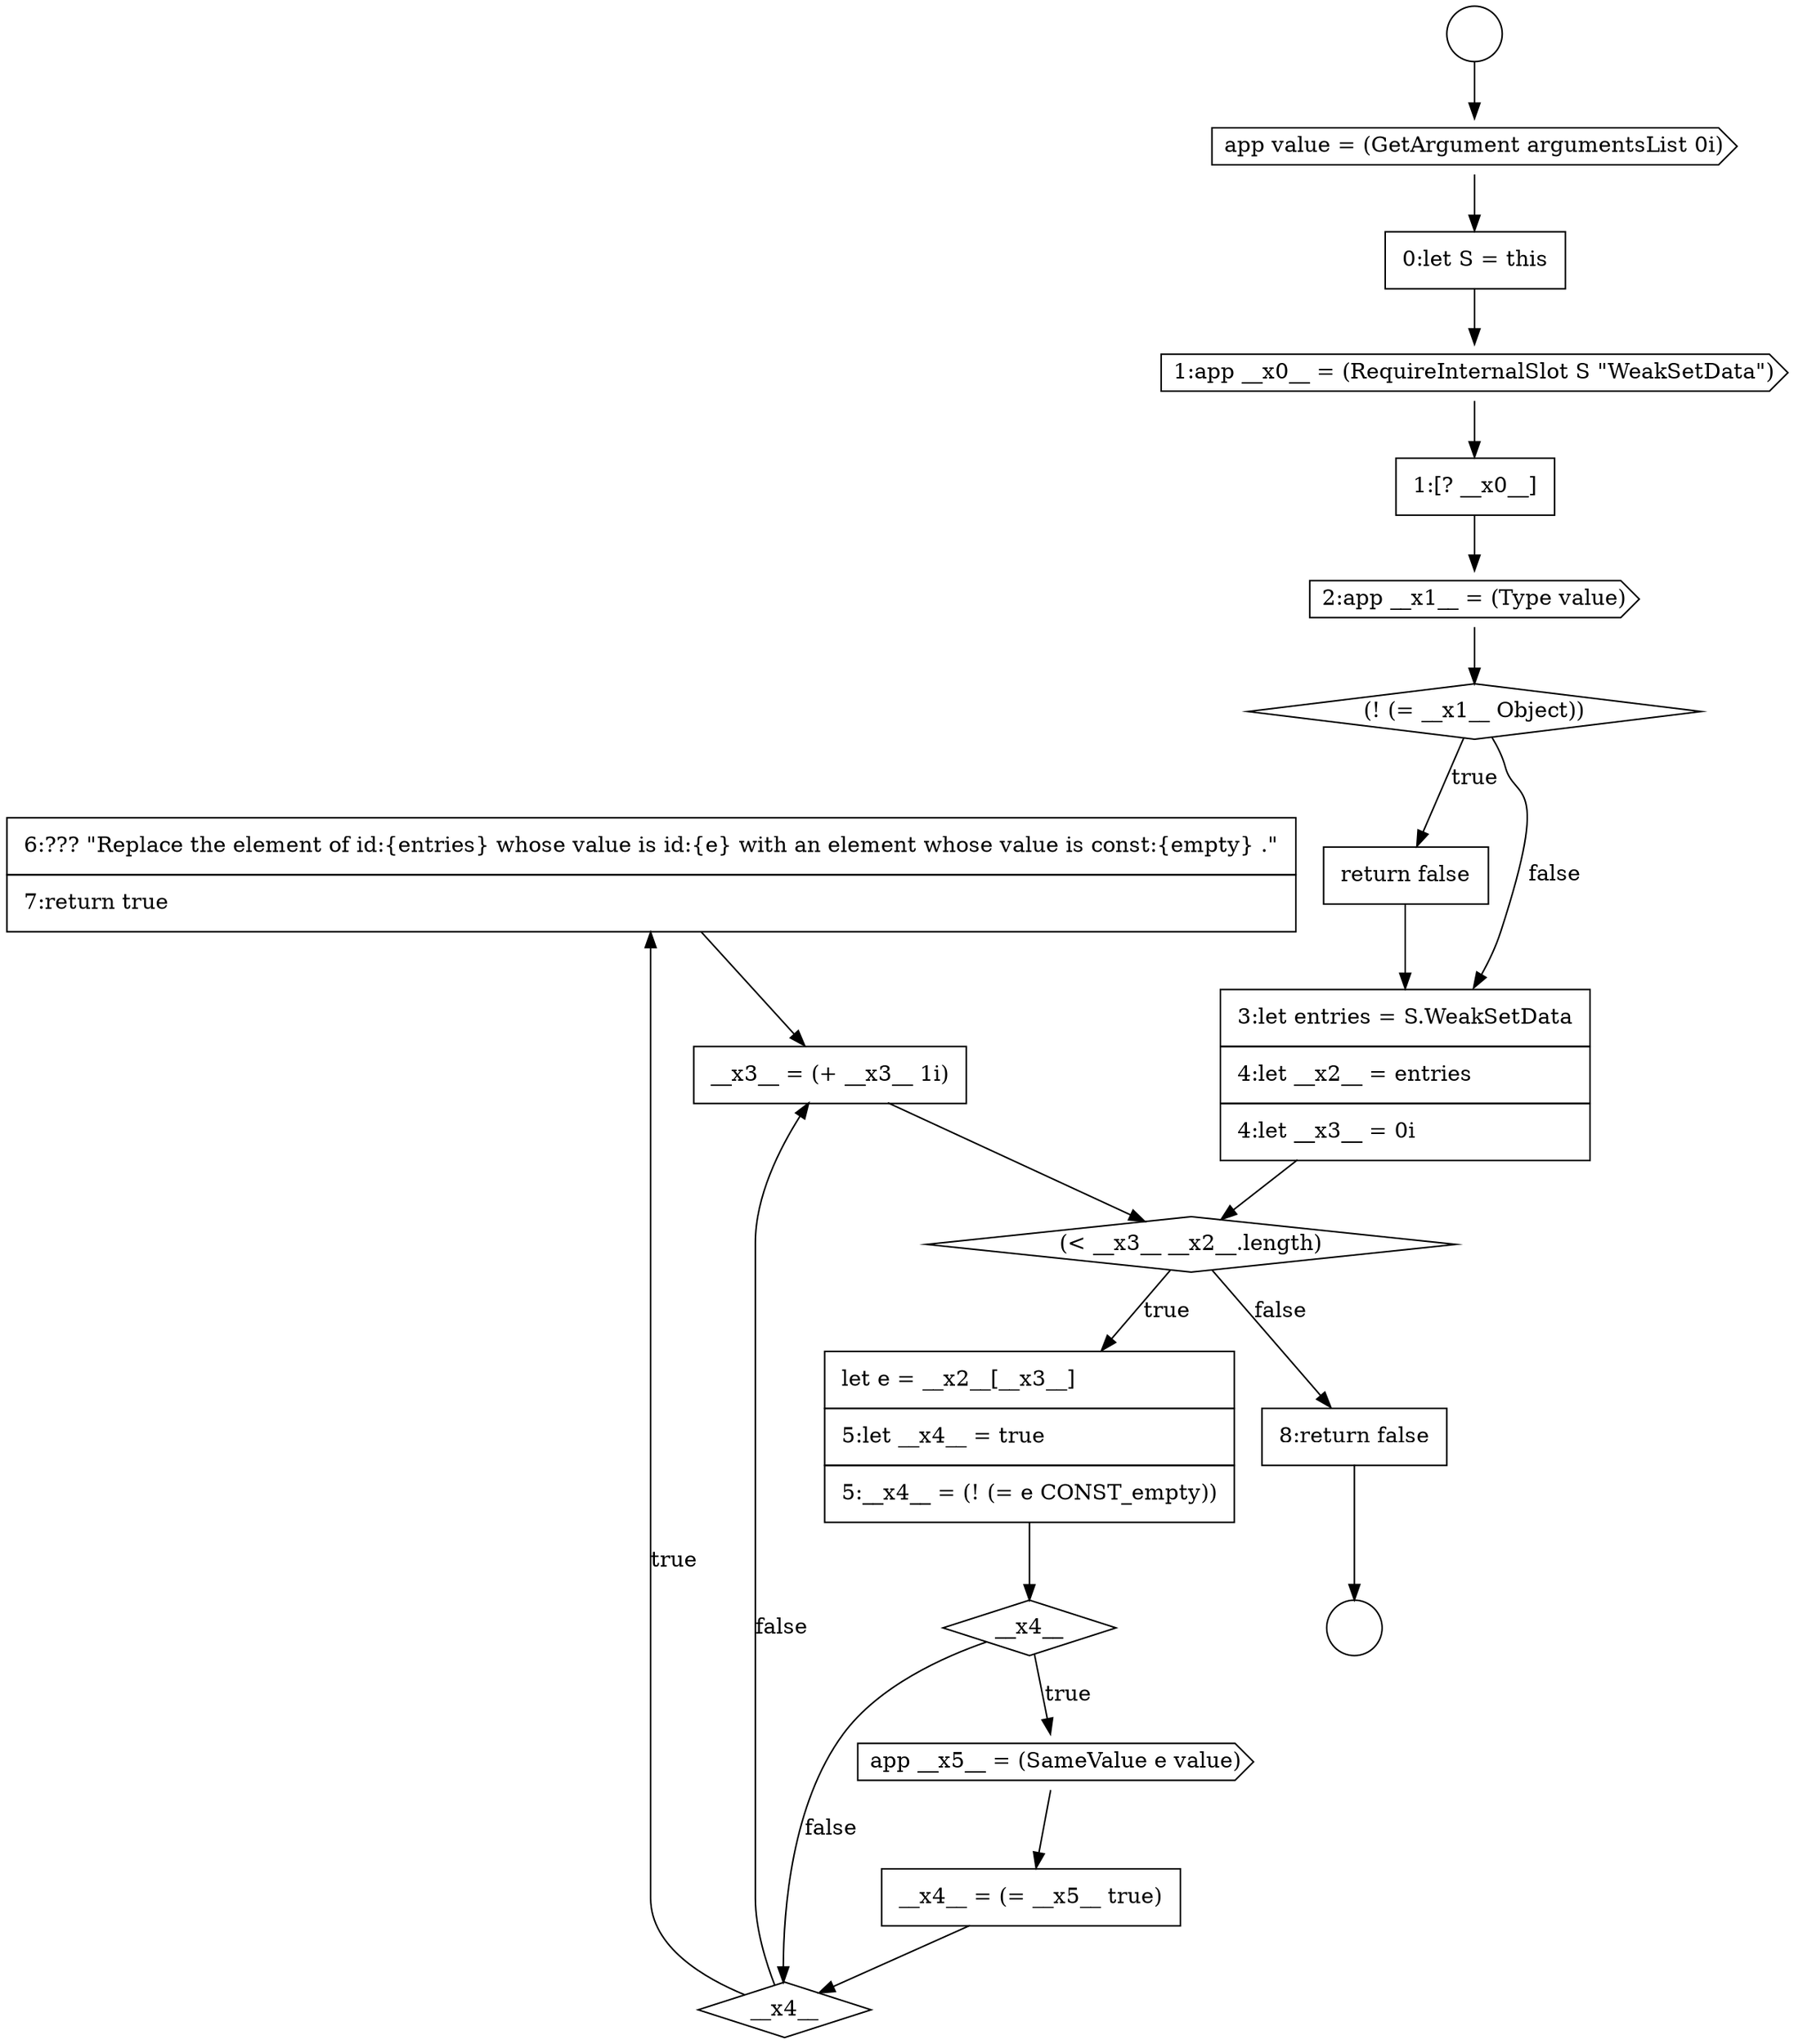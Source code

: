 digraph {
  node17243 [shape=none, margin=0, label=<<font color="black">
    <table border="0" cellborder="1" cellspacing="0" cellpadding="10">
      <tr><td align="left">6:??? &quot;Replace the element of id:{entries} whose value is id:{e} with an element whose value is const:{empty} .&quot;</td></tr>
      <tr><td align="left">7:return true</td></tr>
    </table>
  </font>> color="black" fillcolor="white" style=filled]
  node17234 [shape=diamond, label=<<font color="black">(! (= __x1__ Object))</font>> color="black" fillcolor="white" style=filled]
  node17238 [shape=none, margin=0, label=<<font color="black">
    <table border="0" cellborder="1" cellspacing="0" cellpadding="10">
      <tr><td align="left">let e = __x2__[__x3__]</td></tr>
      <tr><td align="left">5:let __x4__ = true</td></tr>
      <tr><td align="left">5:__x4__ = (! (= e CONST_empty))</td></tr>
    </table>
  </font>> color="black" fillcolor="white" style=filled]
  node17242 [shape=diamond, label=<<font color="black">__x4__</font>> color="black" fillcolor="white" style=filled]
  node17245 [shape=none, margin=0, label=<<font color="black">
    <table border="0" cellborder="1" cellspacing="0" cellpadding="10">
      <tr><td align="left">8:return false</td></tr>
    </table>
  </font>> color="black" fillcolor="white" style=filled]
  node17232 [shape=none, margin=0, label=<<font color="black">
    <table border="0" cellborder="1" cellspacing="0" cellpadding="10">
      <tr><td align="left">1:[? __x0__]</td></tr>
    </table>
  </font>> color="black" fillcolor="white" style=filled]
  node17239 [shape=diamond, label=<<font color="black">__x4__</font>> color="black" fillcolor="white" style=filled]
  node17235 [shape=none, margin=0, label=<<font color="black">
    <table border="0" cellborder="1" cellspacing="0" cellpadding="10">
      <tr><td align="left">return false</td></tr>
    </table>
  </font>> color="black" fillcolor="white" style=filled]
  node17236 [shape=none, margin=0, label=<<font color="black">
    <table border="0" cellborder="1" cellspacing="0" cellpadding="10">
      <tr><td align="left">3:let entries = S.WeakSetData</td></tr>
      <tr><td align="left">4:let __x2__ = entries</td></tr>
      <tr><td align="left">4:let __x3__ = 0i</td></tr>
    </table>
  </font>> color="black" fillcolor="white" style=filled]
  node17244 [shape=none, margin=0, label=<<font color="black">
    <table border="0" cellborder="1" cellspacing="0" cellpadding="10">
      <tr><td align="left">__x3__ = (+ __x3__ 1i)</td></tr>
    </table>
  </font>> color="black" fillcolor="white" style=filled]
  node17240 [shape=cds, label=<<font color="black">app __x5__ = (SameValue e value)</font>> color="black" fillcolor="white" style=filled]
  node17237 [shape=diamond, label=<<font color="black">(&lt; __x3__ __x2__.length)</font>> color="black" fillcolor="white" style=filled]
  node17233 [shape=cds, label=<<font color="black">2:app __x1__ = (Type value)</font>> color="black" fillcolor="white" style=filled]
  node17229 [shape=cds, label=<<font color="black">app value = (GetArgument argumentsList 0i)</font>> color="black" fillcolor="white" style=filled]
  node17228 [shape=circle label=" " color="black" fillcolor="white" style=filled]
  node17231 [shape=cds, label=<<font color="black">1:app __x0__ = (RequireInternalSlot S &quot;WeakSetData&quot;)</font>> color="black" fillcolor="white" style=filled]
  node17241 [shape=none, margin=0, label=<<font color="black">
    <table border="0" cellborder="1" cellspacing="0" cellpadding="10">
      <tr><td align="left">__x4__ = (= __x5__ true)</td></tr>
    </table>
  </font>> color="black" fillcolor="white" style=filled]
  node17227 [shape=circle label=" " color="black" fillcolor="white" style=filled]
  node17230 [shape=none, margin=0, label=<<font color="black">
    <table border="0" cellborder="1" cellspacing="0" cellpadding="10">
      <tr><td align="left">0:let S = this</td></tr>
    </table>
  </font>> color="black" fillcolor="white" style=filled]
  node17236 -> node17237 [ color="black"]
  node17234 -> node17235 [label=<<font color="black">true</font>> color="black"]
  node17234 -> node17236 [label=<<font color="black">false</font>> color="black"]
  node17237 -> node17238 [label=<<font color="black">true</font>> color="black"]
  node17237 -> node17245 [label=<<font color="black">false</font>> color="black"]
  node17227 -> node17229 [ color="black"]
  node17244 -> node17237 [ color="black"]
  node17243 -> node17244 [ color="black"]
  node17233 -> node17234 [ color="black"]
  node17229 -> node17230 [ color="black"]
  node17232 -> node17233 [ color="black"]
  node17230 -> node17231 [ color="black"]
  node17242 -> node17243 [label=<<font color="black">true</font>> color="black"]
  node17242 -> node17244 [label=<<font color="black">false</font>> color="black"]
  node17241 -> node17242 [ color="black"]
  node17235 -> node17236 [ color="black"]
  node17239 -> node17240 [label=<<font color="black">true</font>> color="black"]
  node17239 -> node17242 [label=<<font color="black">false</font>> color="black"]
  node17238 -> node17239 [ color="black"]
  node17231 -> node17232 [ color="black"]
  node17240 -> node17241 [ color="black"]
  node17245 -> node17228 [ color="black"]
}

